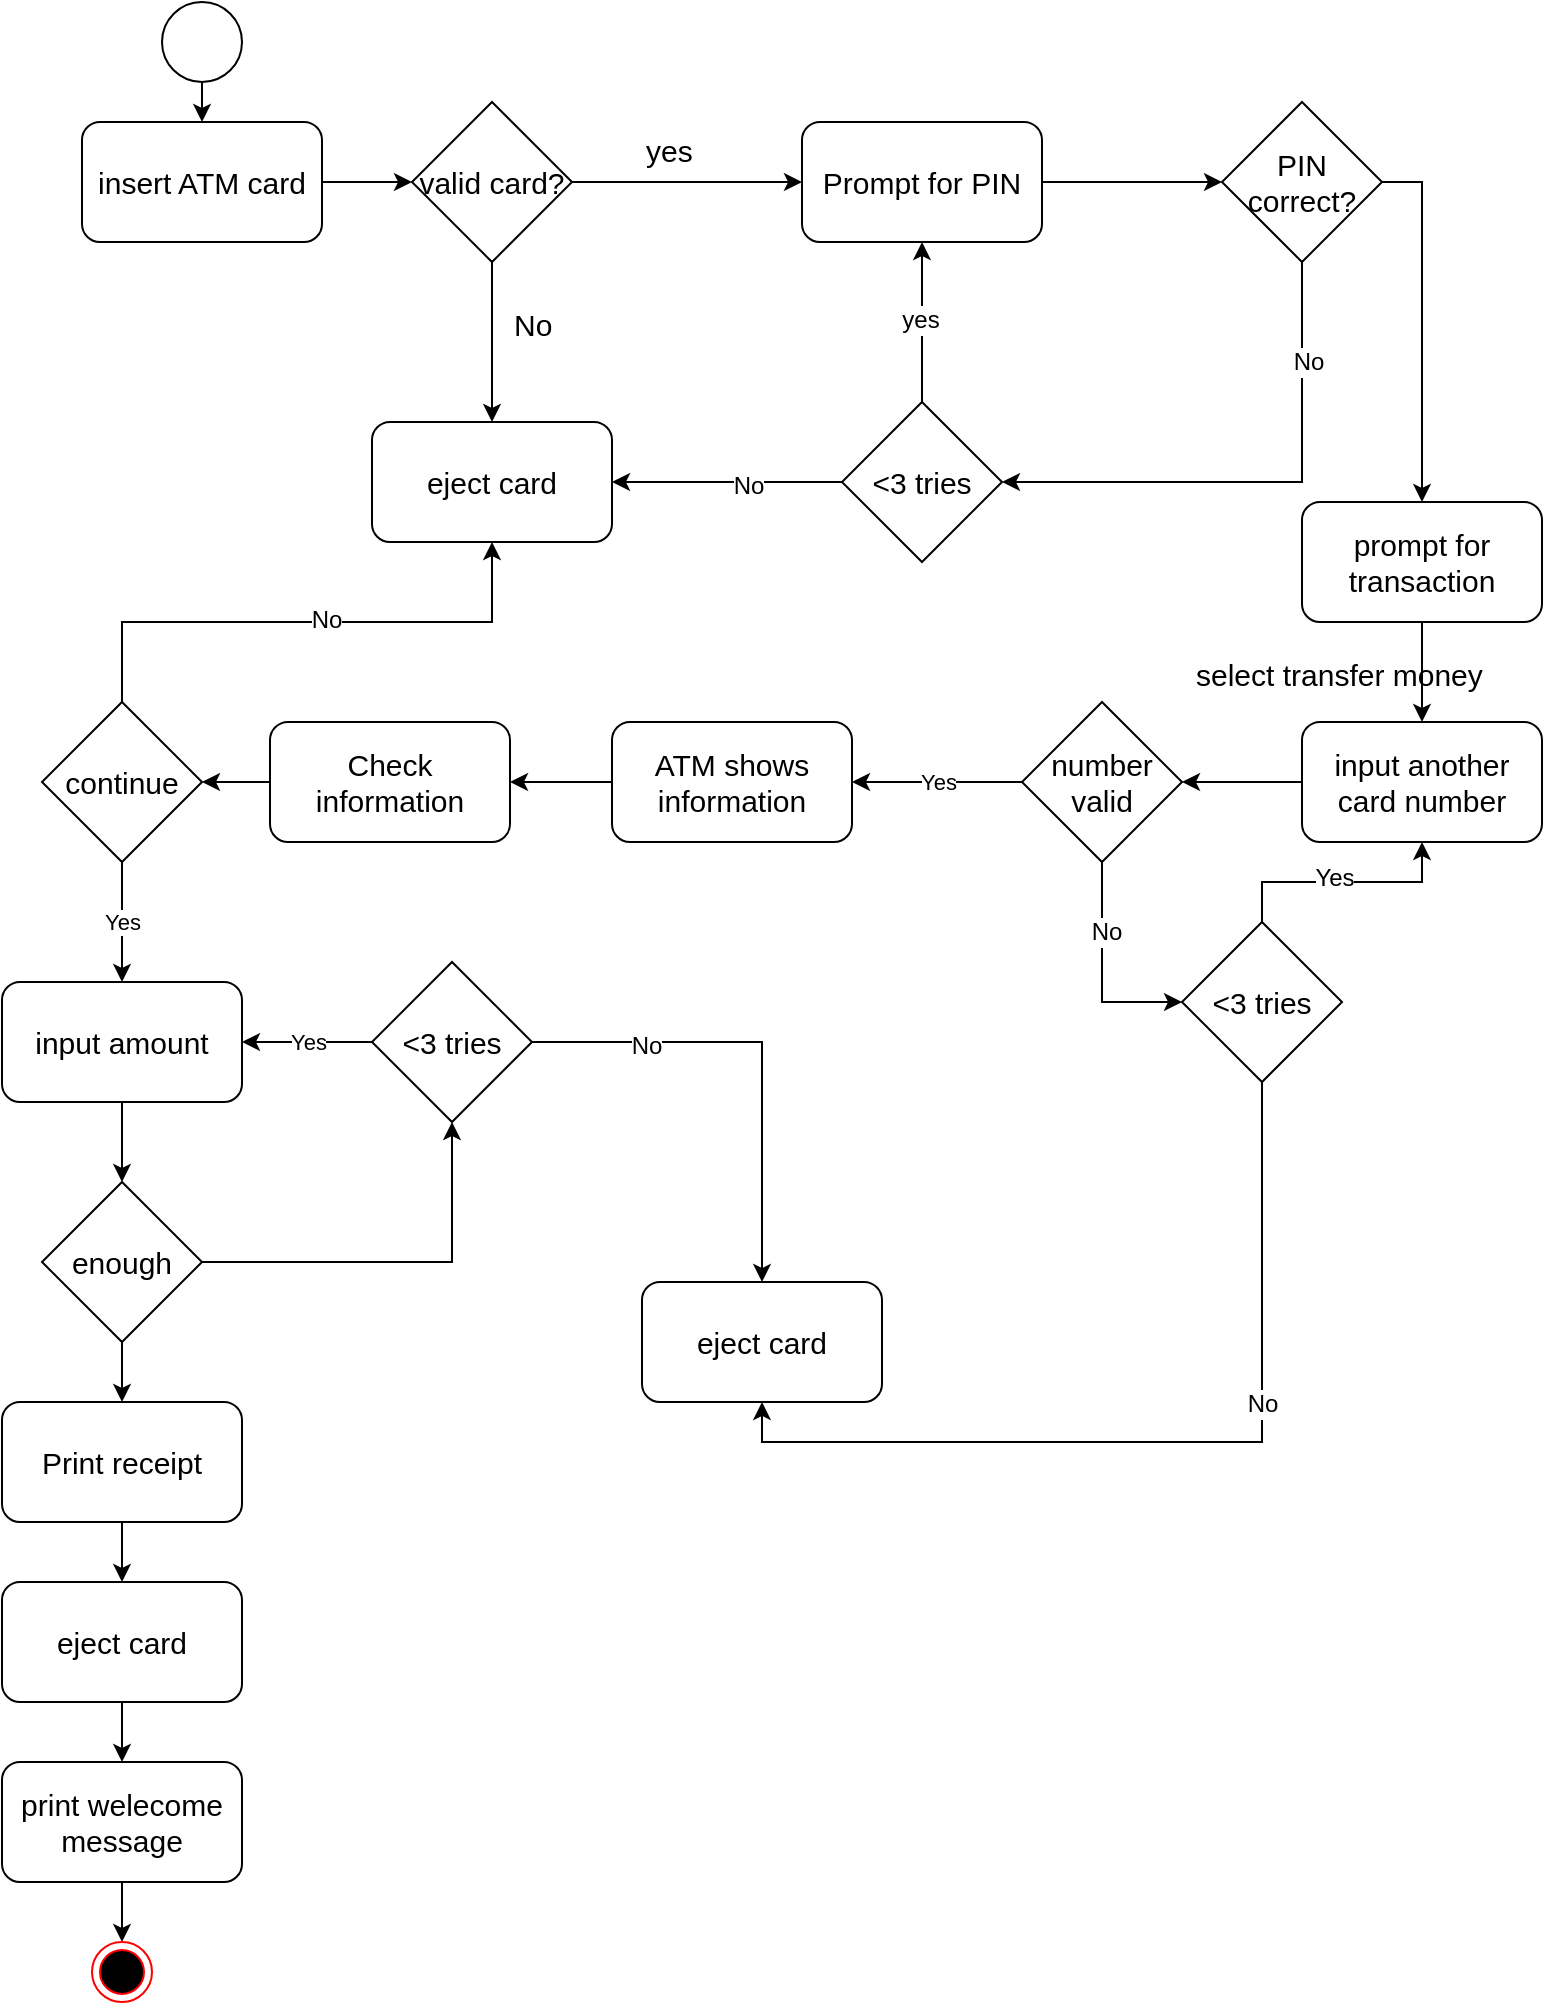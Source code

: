 <mxfile version="12.4.2" type="device" pages="1"><diagram id="46BTplg1w3oyHIngRazF" name="第 1 页"><mxGraphModel dx="2238" dy="1332" grid="1" gridSize="10" guides="1" tooltips="1" connect="1" arrows="1" fold="1" page="1" pageScale="1" pageWidth="1920" pageHeight="1200" math="0" shadow="0"><root><mxCell id="0"/><mxCell id="1" parent="0"/><mxCell id="lw83k_CqWWq8u0GP8qbS-1" style="edgeStyle=orthogonalEdgeStyle;rounded=0;orthogonalLoop=1;jettySize=auto;html=1;exitX=1;exitY=0.5;exitDx=0;exitDy=0;entryX=0;entryY=0.5;entryDx=0;entryDy=0;fontSize=15;" edge="1" parent="1" source="lw83k_CqWWq8u0GP8qbS-2" target="lw83k_CqWWq8u0GP8qbS-5"><mxGeometry relative="1" as="geometry"/></mxCell><mxCell id="lw83k_CqWWq8u0GP8qbS-2" value="insert ATM card" style="rounded=1;whiteSpace=wrap;html=1;fontSize=15;" vertex="1" parent="1"><mxGeometry x="330" y="140" width="120" height="60" as="geometry"/></mxCell><mxCell id="lw83k_CqWWq8u0GP8qbS-3" style="edgeStyle=orthogonalEdgeStyle;rounded=0;orthogonalLoop=1;jettySize=auto;html=1;exitX=1;exitY=0.5;exitDx=0;exitDy=0;entryX=0;entryY=0.5;entryDx=0;entryDy=0;fontSize=15;" edge="1" parent="1" source="lw83k_CqWWq8u0GP8qbS-5" target="lw83k_CqWWq8u0GP8qbS-7"><mxGeometry relative="1" as="geometry"><mxPoint x="630" y="170" as="targetPoint"/></mxGeometry></mxCell><mxCell id="lw83k_CqWWq8u0GP8qbS-4" style="edgeStyle=orthogonalEdgeStyle;rounded=0;orthogonalLoop=1;jettySize=auto;html=1;exitX=0.5;exitY=1;exitDx=0;exitDy=0;entryX=0.5;entryY=0;entryDx=0;entryDy=0;fontSize=15;" edge="1" parent="1" source="lw83k_CqWWq8u0GP8qbS-5" target="lw83k_CqWWq8u0GP8qbS-12"><mxGeometry relative="1" as="geometry"/></mxCell><mxCell id="lw83k_CqWWq8u0GP8qbS-5" value="valid card?" style="rhombus;whiteSpace=wrap;html=1;fontSize=15;" vertex="1" parent="1"><mxGeometry x="495" y="130" width="80" height="80" as="geometry"/></mxCell><mxCell id="lw83k_CqWWq8u0GP8qbS-6" style="edgeStyle=orthogonalEdgeStyle;rounded=0;orthogonalLoop=1;jettySize=auto;html=1;exitX=1;exitY=0.5;exitDx=0;exitDy=0;entryX=0;entryY=0.5;entryDx=0;entryDy=0;fontSize=15;" edge="1" parent="1" source="lw83k_CqWWq8u0GP8qbS-7" target="lw83k_CqWWq8u0GP8qbS-11"><mxGeometry relative="1" as="geometry"/></mxCell><mxCell id="lw83k_CqWWq8u0GP8qbS-7" value="Prompt for PIN" style="rounded=1;whiteSpace=wrap;html=1;fontSize=15;" vertex="1" parent="1"><mxGeometry x="690" y="140" width="120" height="60" as="geometry"/></mxCell><mxCell id="lw83k_CqWWq8u0GP8qbS-8" style="edgeStyle=orthogonalEdgeStyle;rounded=0;orthogonalLoop=1;jettySize=auto;html=1;exitX=0.5;exitY=1;exitDx=0;exitDy=0;fontSize=15;entryX=0.5;entryY=0;entryDx=0;entryDy=0;" edge="1" parent="1" source="lw83k_CqWWq8u0GP8qbS-11" target="lw83k_CqWWq8u0GP8qbS-31"><mxGeometry relative="1" as="geometry"><mxPoint x="830" y="280" as="targetPoint"/><Array as="points"><mxPoint x="940" y="320"/></Array></mxGeometry></mxCell><mxCell id="lw83k_CqWWq8u0GP8qbS-9" value="No" style="text;html=1;align=center;verticalAlign=middle;resizable=0;points=[];;labelBackgroundColor=#ffffff;" vertex="1" connectable="0" parent="lw83k_CqWWq8u0GP8qbS-8"><mxGeometry x="-0.615" y="3" relative="1" as="geometry"><mxPoint as="offset"/></mxGeometry></mxCell><mxCell id="lw83k_CqWWq8u0GP8qbS-10" style="edgeStyle=orthogonalEdgeStyle;rounded=0;orthogonalLoop=1;jettySize=auto;html=1;exitX=1;exitY=0.5;exitDx=0;exitDy=0;entryX=0.5;entryY=0;entryDx=0;entryDy=0;fontSize=15;" edge="1" parent="1" source="lw83k_CqWWq8u0GP8qbS-11" target="lw83k_CqWWq8u0GP8qbS-14"><mxGeometry relative="1" as="geometry"/></mxCell><mxCell id="lw83k_CqWWq8u0GP8qbS-11" value="PIN correct?" style="rhombus;whiteSpace=wrap;html=1;fontSize=15;" vertex="1" parent="1"><mxGeometry x="900" y="130" width="80" height="80" as="geometry"/></mxCell><mxCell id="lw83k_CqWWq8u0GP8qbS-12" value="eject card" style="rounded=1;whiteSpace=wrap;html=1;fontSize=15;" vertex="1" parent="1"><mxGeometry x="475" y="290" width="120" height="60" as="geometry"/></mxCell><mxCell id="lw83k_CqWWq8u0GP8qbS-13" style="edgeStyle=orthogonalEdgeStyle;rounded=0;orthogonalLoop=1;jettySize=auto;html=1;exitX=0.5;exitY=1;exitDx=0;exitDy=0;entryX=0.5;entryY=0;entryDx=0;entryDy=0;fontSize=15;" edge="1" parent="1" source="lw83k_CqWWq8u0GP8qbS-14" target="lw83k_CqWWq8u0GP8qbS-24"><mxGeometry relative="1" as="geometry"/></mxCell><mxCell id="lw83k_CqWWq8u0GP8qbS-14" value="prompt for transaction" style="rounded=1;whiteSpace=wrap;html=1;fontSize=15;" vertex="1" parent="1"><mxGeometry x="940" y="330" width="120" height="60" as="geometry"/></mxCell><mxCell id="lw83k_CqWWq8u0GP8qbS-18" value="eject card" style="rounded=1;whiteSpace=wrap;html=1;fontSize=15;" vertex="1" parent="1"><mxGeometry x="610" y="720" width="120" height="60" as="geometry"/></mxCell><mxCell id="lw83k_CqWWq8u0GP8qbS-81" style="edgeStyle=orthogonalEdgeStyle;rounded=0;orthogonalLoop=1;jettySize=auto;html=1;exitX=0.5;exitY=1;exitDx=0;exitDy=0;entryX=0.5;entryY=0;entryDx=0;entryDy=0;" edge="1" parent="1" source="lw83k_CqWWq8u0GP8qbS-19" target="lw83k_CqWWq8u0GP8qbS-32"><mxGeometry relative="1" as="geometry"/></mxCell><mxCell id="lw83k_CqWWq8u0GP8qbS-19" value="print welecome message" style="rounded=1;whiteSpace=wrap;html=1;fontSize=15;" vertex="1" parent="1"><mxGeometry x="290" y="960" width="120" height="60" as="geometry"/></mxCell><mxCell id="lw83k_CqWWq8u0GP8qbS-20" value="select transfer money&lt;br&gt;" style="text;html=1;resizable=0;points=[];autosize=1;align=left;verticalAlign=top;spacingTop=-4;fontSize=15;" vertex="1" parent="1"><mxGeometry x="885" y="405" width="160" height="20" as="geometry"/></mxCell><mxCell id="lw83k_CqWWq8u0GP8qbS-21" value="yes" style="text;html=1;resizable=0;points=[];autosize=1;align=left;verticalAlign=top;spacingTop=-4;fontSize=15;" vertex="1" parent="1"><mxGeometry x="610" y="143" width="40" height="20" as="geometry"/></mxCell><mxCell id="lw83k_CqWWq8u0GP8qbS-22" value="No" style="text;html=1;resizable=0;points=[];autosize=1;align=left;verticalAlign=top;spacingTop=-4;fontSize=15;" vertex="1" parent="1"><mxGeometry x="544" y="230" width="30" height="20" as="geometry"/></mxCell><mxCell id="lw83k_CqWWq8u0GP8qbS-39" style="edgeStyle=orthogonalEdgeStyle;rounded=0;orthogonalLoop=1;jettySize=auto;html=1;exitX=0;exitY=0.5;exitDx=0;exitDy=0;entryX=1;entryY=0.5;entryDx=0;entryDy=0;" edge="1" parent="1" source="lw83k_CqWWq8u0GP8qbS-24" target="lw83k_CqWWq8u0GP8qbS-35"><mxGeometry relative="1" as="geometry"/></mxCell><mxCell id="lw83k_CqWWq8u0GP8qbS-24" value="input another card number" style="rounded=1;whiteSpace=wrap;html=1;fontSize=15;" vertex="1" parent="1"><mxGeometry x="940" y="440" width="120" height="60" as="geometry"/></mxCell><mxCell id="lw83k_CqWWq8u0GP8qbS-25" style="edgeStyle=orthogonalEdgeStyle;rounded=0;orthogonalLoop=1;jettySize=auto;html=1;exitX=0.5;exitY=1;exitDx=0;exitDy=0;exitPerimeter=0;entryX=0.5;entryY=0;entryDx=0;entryDy=0;" edge="1" parent="1" source="lw83k_CqWWq8u0GP8qbS-26" target="lw83k_CqWWq8u0GP8qbS-2"><mxGeometry relative="1" as="geometry"/></mxCell><mxCell id="lw83k_CqWWq8u0GP8qbS-26" value="" style="verticalLabelPosition=bottom;verticalAlign=top;html=1;shape=mxgraph.flowchart.on-page_reference;" vertex="1" parent="1"><mxGeometry x="370" y="80" width="40" height="40" as="geometry"/></mxCell><mxCell id="lw83k_CqWWq8u0GP8qbS-27" value="" style="edgeStyle=orthogonalEdgeStyle;rounded=0;orthogonalLoop=1;jettySize=auto;html=1;" edge="1" parent="1" source="lw83k_CqWWq8u0GP8qbS-31" target="lw83k_CqWWq8u0GP8qbS-7"><mxGeometry relative="1" as="geometry"/></mxCell><mxCell id="lw83k_CqWWq8u0GP8qbS-28" value="yes" style="text;html=1;align=center;verticalAlign=middle;resizable=0;points=[];;labelBackgroundColor=#ffffff;" vertex="1" connectable="0" parent="lw83k_CqWWq8u0GP8qbS-27"><mxGeometry x="0.029" y="1" relative="1" as="geometry"><mxPoint as="offset"/></mxGeometry></mxCell><mxCell id="lw83k_CqWWq8u0GP8qbS-29" style="edgeStyle=orthogonalEdgeStyle;rounded=0;orthogonalLoop=1;jettySize=auto;html=1;exitX=0.5;exitY=1;exitDx=0;exitDy=0;entryX=1;entryY=0.5;entryDx=0;entryDy=0;" edge="1" parent="1" source="lw83k_CqWWq8u0GP8qbS-31" target="lw83k_CqWWq8u0GP8qbS-12"><mxGeometry relative="1" as="geometry"/></mxCell><mxCell id="lw83k_CqWWq8u0GP8qbS-30" value="No" style="text;html=1;align=center;verticalAlign=middle;resizable=0;points=[];;labelBackgroundColor=#ffffff;" vertex="1" connectable="0" parent="lw83k_CqWWq8u0GP8qbS-29"><mxGeometry x="-0.183" y="2" relative="1" as="geometry"><mxPoint as="offset"/></mxGeometry></mxCell><mxCell id="lw83k_CqWWq8u0GP8qbS-31" value="&amp;lt;3 tries" style="rhombus;whiteSpace=wrap;html=1;fontSize=15;direction=south;" vertex="1" parent="1"><mxGeometry x="710" y="280" width="80" height="80" as="geometry"/></mxCell><mxCell id="lw83k_CqWWq8u0GP8qbS-32" value="" style="ellipse;html=1;shape=endState;fillColor=#000000;strokeColor=#ff0000;" vertex="1" parent="1"><mxGeometry x="335" y="1050" width="30" height="30" as="geometry"/></mxCell><mxCell id="lw83k_CqWWq8u0GP8qbS-40" value="Yes" style="edgeStyle=orthogonalEdgeStyle;rounded=0;orthogonalLoop=1;jettySize=auto;html=1;exitX=0;exitY=0.5;exitDx=0;exitDy=0;entryX=1;entryY=0.5;entryDx=0;entryDy=0;" edge="1" parent="1" source="lw83k_CqWWq8u0GP8qbS-35" target="lw83k_CqWWq8u0GP8qbS-50"><mxGeometry relative="1" as="geometry"><mxPoint x="760" y="470" as="targetPoint"/></mxGeometry></mxCell><mxCell id="lw83k_CqWWq8u0GP8qbS-43" style="edgeStyle=orthogonalEdgeStyle;rounded=0;orthogonalLoop=1;jettySize=auto;html=1;exitX=0.5;exitY=1;exitDx=0;exitDy=0;entryX=0.5;entryY=1;entryDx=0;entryDy=0;" edge="1" parent="1" source="lw83k_CqWWq8u0GP8qbS-35" target="lw83k_CqWWq8u0GP8qbS-42"><mxGeometry relative="1" as="geometry"/></mxCell><mxCell id="lw83k_CqWWq8u0GP8qbS-45" value="No" style="text;html=1;align=center;verticalAlign=middle;resizable=0;points=[];;labelBackgroundColor=#ffffff;" vertex="1" connectable="0" parent="lw83k_CqWWq8u0GP8qbS-43"><mxGeometry x="-0.364" y="2" relative="1" as="geometry"><mxPoint as="offset"/></mxGeometry></mxCell><mxCell id="lw83k_CqWWq8u0GP8qbS-35" value="number&lt;br&gt;valid" style="rhombus;whiteSpace=wrap;html=1;fontSize=15;" vertex="1" parent="1"><mxGeometry x="800" y="430" width="80" height="80" as="geometry"/></mxCell><mxCell id="lw83k_CqWWq8u0GP8qbS-44" style="edgeStyle=orthogonalEdgeStyle;rounded=0;orthogonalLoop=1;jettySize=auto;html=1;exitX=0;exitY=0.5;exitDx=0;exitDy=0;entryX=0.5;entryY=1;entryDx=0;entryDy=0;" edge="1" parent="1" source="lw83k_CqWWq8u0GP8qbS-42" target="lw83k_CqWWq8u0GP8qbS-24"><mxGeometry relative="1" as="geometry"/></mxCell><mxCell id="lw83k_CqWWq8u0GP8qbS-46" value="Yes" style="text;html=1;align=center;verticalAlign=middle;resizable=0;points=[];;labelBackgroundColor=#ffffff;" vertex="1" connectable="0" parent="lw83k_CqWWq8u0GP8qbS-44"><mxGeometry x="-0.067" y="2" relative="1" as="geometry"><mxPoint as="offset"/></mxGeometry></mxCell><mxCell id="lw83k_CqWWq8u0GP8qbS-47" style="edgeStyle=orthogonalEdgeStyle;rounded=0;orthogonalLoop=1;jettySize=auto;html=1;exitX=1;exitY=0.5;exitDx=0;exitDy=0;entryX=0.5;entryY=1;entryDx=0;entryDy=0;" edge="1" parent="1" source="lw83k_CqWWq8u0GP8qbS-42" target="lw83k_CqWWq8u0GP8qbS-18"><mxGeometry relative="1" as="geometry"/></mxCell><mxCell id="lw83k_CqWWq8u0GP8qbS-48" value="No" style="text;html=1;align=center;verticalAlign=middle;resizable=0;points=[];;labelBackgroundColor=#ffffff;" vertex="1" connectable="0" parent="lw83k_CqWWq8u0GP8qbS-47"><mxGeometry x="-0.287" relative="1" as="geometry"><mxPoint as="offset"/></mxGeometry></mxCell><mxCell id="lw83k_CqWWq8u0GP8qbS-42" value="&amp;lt;3 tries" style="rhombus;whiteSpace=wrap;html=1;fontSize=15;direction=south;" vertex="1" parent="1"><mxGeometry x="880" y="540" width="80" height="80" as="geometry"/></mxCell><mxCell id="lw83k_CqWWq8u0GP8qbS-52" style="edgeStyle=orthogonalEdgeStyle;rounded=0;orthogonalLoop=1;jettySize=auto;html=1;exitX=0;exitY=0.5;exitDx=0;exitDy=0;entryX=1;entryY=0.5;entryDx=0;entryDy=0;" edge="1" parent="1" source="lw83k_CqWWq8u0GP8qbS-50" target="lw83k_CqWWq8u0GP8qbS-51"><mxGeometry relative="1" as="geometry"/></mxCell><mxCell id="lw83k_CqWWq8u0GP8qbS-50" value="ATM shows information" style="rounded=1;whiteSpace=wrap;html=1;fontSize=15;" vertex="1" parent="1"><mxGeometry x="595" y="440" width="120" height="60" as="geometry"/></mxCell><mxCell id="lw83k_CqWWq8u0GP8qbS-53" style="edgeStyle=orthogonalEdgeStyle;rounded=0;orthogonalLoop=1;jettySize=auto;html=1;exitX=0;exitY=0.5;exitDx=0;exitDy=0;" edge="1" parent="1" source="lw83k_CqWWq8u0GP8qbS-51"><mxGeometry relative="1" as="geometry"><mxPoint x="390" y="470" as="targetPoint"/></mxGeometry></mxCell><mxCell id="lw83k_CqWWq8u0GP8qbS-51" value="Check information" style="rounded=1;whiteSpace=wrap;html=1;fontSize=15;" vertex="1" parent="1"><mxGeometry x="424" y="440" width="120" height="60" as="geometry"/></mxCell><mxCell id="lw83k_CqWWq8u0GP8qbS-58" style="edgeStyle=orthogonalEdgeStyle;rounded=0;orthogonalLoop=1;jettySize=auto;html=1;exitX=0;exitY=0.5;exitDx=0;exitDy=0;entryX=0.5;entryY=1;entryDx=0;entryDy=0;" edge="1" parent="1" source="lw83k_CqWWq8u0GP8qbS-54" target="lw83k_CqWWq8u0GP8qbS-12"><mxGeometry relative="1" as="geometry"/></mxCell><mxCell id="lw83k_CqWWq8u0GP8qbS-59" value="No" style="text;html=1;align=center;verticalAlign=middle;resizable=0;points=[];;labelBackgroundColor=#ffffff;" vertex="1" connectable="0" parent="lw83k_CqWWq8u0GP8qbS-58"><mxGeometry x="0.072" y="1" relative="1" as="geometry"><mxPoint as="offset"/></mxGeometry></mxCell><mxCell id="lw83k_CqWWq8u0GP8qbS-62" value="Yes" style="edgeStyle=orthogonalEdgeStyle;rounded=0;orthogonalLoop=1;jettySize=auto;html=1;exitX=1;exitY=0.5;exitDx=0;exitDy=0;entryX=0.5;entryY=0;entryDx=0;entryDy=0;" edge="1" parent="1" source="lw83k_CqWWq8u0GP8qbS-54" target="lw83k_CqWWq8u0GP8qbS-61"><mxGeometry relative="1" as="geometry"/></mxCell><mxCell id="lw83k_CqWWq8u0GP8qbS-54" value="continue" style="rhombus;whiteSpace=wrap;html=1;fontSize=15;direction=south;" vertex="1" parent="1"><mxGeometry x="310" y="430" width="80" height="80" as="geometry"/></mxCell><mxCell id="lw83k_CqWWq8u0GP8qbS-67" style="edgeStyle=orthogonalEdgeStyle;rounded=0;orthogonalLoop=1;jettySize=auto;html=1;exitX=0.5;exitY=1;exitDx=0;exitDy=0;" edge="1" parent="1" source="lw83k_CqWWq8u0GP8qbS-61" target="lw83k_CqWWq8u0GP8qbS-65"><mxGeometry relative="1" as="geometry"/></mxCell><mxCell id="lw83k_CqWWq8u0GP8qbS-61" value="input amount" style="rounded=1;whiteSpace=wrap;html=1;fontSize=15;" vertex="1" parent="1"><mxGeometry x="290" y="570" width="120" height="60" as="geometry"/></mxCell><mxCell id="lw83k_CqWWq8u0GP8qbS-72" style="edgeStyle=orthogonalEdgeStyle;rounded=0;orthogonalLoop=1;jettySize=auto;html=1;exitX=0.5;exitY=0;exitDx=0;exitDy=0;entryX=1;entryY=0.5;entryDx=0;entryDy=0;" edge="1" parent="1" source="lw83k_CqWWq8u0GP8qbS-65" target="lw83k_CqWWq8u0GP8qbS-69"><mxGeometry relative="1" as="geometry"/></mxCell><mxCell id="lw83k_CqWWq8u0GP8qbS-77" style="edgeStyle=orthogonalEdgeStyle;rounded=0;orthogonalLoop=1;jettySize=auto;html=1;exitX=1;exitY=0.5;exitDx=0;exitDy=0;" edge="1" parent="1" source="lw83k_CqWWq8u0GP8qbS-65" target="lw83k_CqWWq8u0GP8qbS-76"><mxGeometry relative="1" as="geometry"/></mxCell><mxCell id="lw83k_CqWWq8u0GP8qbS-65" value="enough" style="rhombus;whiteSpace=wrap;html=1;fontSize=15;direction=south;" vertex="1" parent="1"><mxGeometry x="310" y="670" width="80" height="80" as="geometry"/></mxCell><mxCell id="lw83k_CqWWq8u0GP8qbS-73" value="Yes" style="edgeStyle=orthogonalEdgeStyle;rounded=0;orthogonalLoop=1;jettySize=auto;html=1;exitX=0.5;exitY=1;exitDx=0;exitDy=0;entryX=1;entryY=0.5;entryDx=0;entryDy=0;" edge="1" parent="1" source="lw83k_CqWWq8u0GP8qbS-69" target="lw83k_CqWWq8u0GP8qbS-61"><mxGeometry relative="1" as="geometry"/></mxCell><mxCell id="lw83k_CqWWq8u0GP8qbS-74" style="edgeStyle=orthogonalEdgeStyle;rounded=0;orthogonalLoop=1;jettySize=auto;html=1;exitX=0.5;exitY=0;exitDx=0;exitDy=0;" edge="1" parent="1" source="lw83k_CqWWq8u0GP8qbS-69" target="lw83k_CqWWq8u0GP8qbS-18"><mxGeometry relative="1" as="geometry"/></mxCell><mxCell id="lw83k_CqWWq8u0GP8qbS-75" value="No" style="text;html=1;align=center;verticalAlign=middle;resizable=0;points=[];;labelBackgroundColor=#ffffff;" vertex="1" connectable="0" parent="lw83k_CqWWq8u0GP8qbS-74"><mxGeometry x="-0.515" y="-2" relative="1" as="geometry"><mxPoint as="offset"/></mxGeometry></mxCell><mxCell id="lw83k_CqWWq8u0GP8qbS-69" value="&amp;lt;3 tries" style="rhombus;whiteSpace=wrap;html=1;fontSize=15;direction=south;" vertex="1" parent="1"><mxGeometry x="475" y="560" width="80" height="80" as="geometry"/></mxCell><mxCell id="lw83k_CqWWq8u0GP8qbS-79" style="edgeStyle=orthogonalEdgeStyle;rounded=0;orthogonalLoop=1;jettySize=auto;html=1;exitX=0.5;exitY=1;exitDx=0;exitDy=0;" edge="1" parent="1" source="lw83k_CqWWq8u0GP8qbS-76" target="lw83k_CqWWq8u0GP8qbS-78"><mxGeometry relative="1" as="geometry"/></mxCell><mxCell id="lw83k_CqWWq8u0GP8qbS-76" value="Print receipt" style="rounded=1;whiteSpace=wrap;html=1;fontSize=15;" vertex="1" parent="1"><mxGeometry x="290" y="780" width="120" height="60" as="geometry"/></mxCell><mxCell id="lw83k_CqWWq8u0GP8qbS-80" style="edgeStyle=orthogonalEdgeStyle;rounded=0;orthogonalLoop=1;jettySize=auto;html=1;exitX=0.5;exitY=1;exitDx=0;exitDy=0;" edge="1" parent="1" source="lw83k_CqWWq8u0GP8qbS-78" target="lw83k_CqWWq8u0GP8qbS-19"><mxGeometry relative="1" as="geometry"/></mxCell><mxCell id="lw83k_CqWWq8u0GP8qbS-78" value="eject card" style="rounded=1;whiteSpace=wrap;html=1;fontSize=15;" vertex="1" parent="1"><mxGeometry x="290" y="870" width="120" height="60" as="geometry"/></mxCell></root></mxGraphModel></diagram></mxfile>
